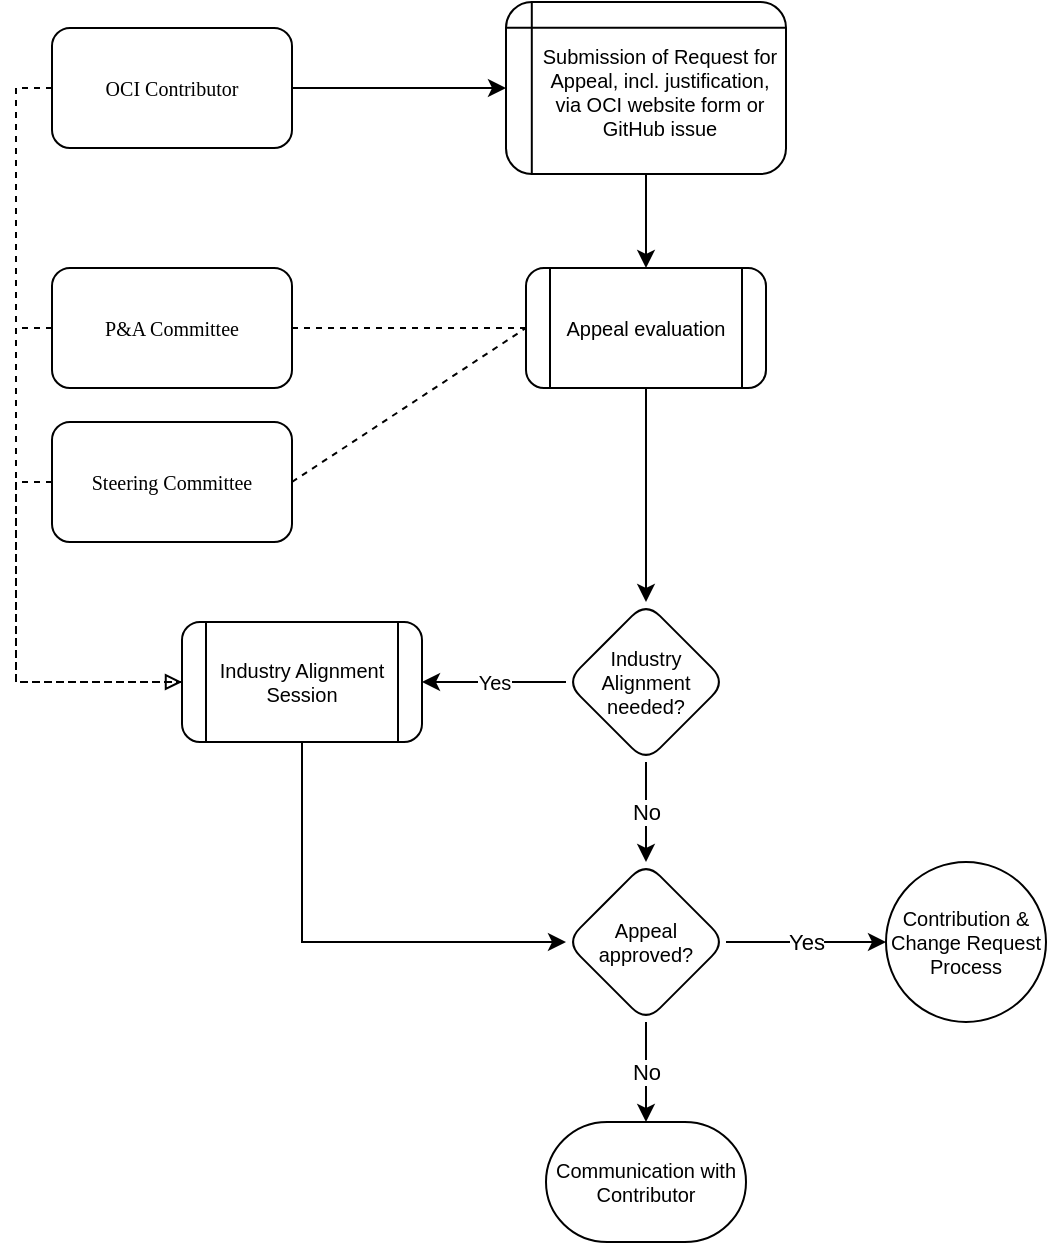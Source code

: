 <mxfile version="20.0.3" type="github">
  <diagram id="3ghRAc74tLaqJtWdqEJi" name="Page-1">
    <mxGraphModel dx="1248" dy="795" grid="1" gridSize="10" guides="1" tooltips="1" connect="1" arrows="1" fold="1" page="1" pageScale="1" pageWidth="2336" pageHeight="1654" math="0" shadow="0">
      <root>
        <mxCell id="0" />
        <mxCell id="1" parent="0" />
        <mxCell id="lM4-D-P1etuxxtSWjzWz-32" style="edgeStyle=orthogonalEdgeStyle;rounded=0;orthogonalLoop=1;jettySize=auto;html=1;exitX=0;exitY=0.5;exitDx=0;exitDy=0;entryX=0;entryY=0.5;entryDx=0;entryDy=0;dashed=1;fontSize=10;startArrow=none;startFill=0;endArrow=none;endFill=0;" edge="1" parent="1" source="lM4-D-P1etuxxtSWjzWz-2" target="lM4-D-P1etuxxtSWjzWz-10">
          <mxGeometry relative="1" as="geometry">
            <Array as="points">
              <mxPoint x="150" y="273" />
              <mxPoint x="150" y="450" />
            </Array>
          </mxGeometry>
        </mxCell>
        <mxCell id="lM4-D-P1etuxxtSWjzWz-2" value="&lt;font style=&quot;font-size: 10px&quot;&gt;P&amp;amp;A Committee&lt;/font&gt;" style="rounded=1;whiteSpace=wrap;html=1;shadow=0;labelBackgroundColor=none;strokeWidth=1;fontFamily=Verdana;fontSize=8;align=center;" vertex="1" parent="1">
          <mxGeometry x="168" y="243" width="120" height="60" as="geometry" />
        </mxCell>
        <mxCell id="lM4-D-P1etuxxtSWjzWz-31" style="edgeStyle=orthogonalEdgeStyle;rounded=0;orthogonalLoop=1;jettySize=auto;html=1;exitX=0;exitY=0.5;exitDx=0;exitDy=0;dashed=1;fontSize=10;startArrow=none;startFill=0;endArrow=none;endFill=0;entryX=0;entryY=0.5;entryDx=0;entryDy=0;" edge="1" parent="1" source="lM4-D-P1etuxxtSWjzWz-3" target="lM4-D-P1etuxxtSWjzWz-10">
          <mxGeometry relative="1" as="geometry">
            <mxPoint x="230" y="450" as="targetPoint" />
            <Array as="points">
              <mxPoint x="150" y="350" />
              <mxPoint x="150" y="450" />
            </Array>
          </mxGeometry>
        </mxCell>
        <mxCell id="lM4-D-P1etuxxtSWjzWz-3" value="&lt;font style=&quot;font-size: 10px&quot;&gt;Steering Committee&lt;/font&gt;" style="rounded=1;whiteSpace=wrap;html=1;shadow=0;labelBackgroundColor=none;strokeWidth=1;fontFamily=Verdana;fontSize=8;align=center;" vertex="1" parent="1">
          <mxGeometry x="168" y="320" width="120" height="60" as="geometry" />
        </mxCell>
        <mxCell id="lM4-D-P1etuxxtSWjzWz-18" style="edgeStyle=orthogonalEdgeStyle;rounded=0;orthogonalLoop=1;jettySize=auto;html=1;exitX=1;exitY=0.5;exitDx=0;exitDy=0;entryX=0;entryY=0.5;entryDx=0;entryDy=0;" edge="1" parent="1" source="lM4-D-P1etuxxtSWjzWz-4" target="lM4-D-P1etuxxtSWjzWz-5">
          <mxGeometry relative="1" as="geometry" />
        </mxCell>
        <mxCell id="lM4-D-P1etuxxtSWjzWz-30" style="edgeStyle=orthogonalEdgeStyle;rounded=0;orthogonalLoop=1;jettySize=auto;html=1;exitX=0;exitY=0.5;exitDx=0;exitDy=0;fontSize=10;startArrow=none;startFill=0;endArrow=block;endFill=0;dashed=1;entryX=0;entryY=0.5;entryDx=0;entryDy=0;" edge="1" parent="1" source="lM4-D-P1etuxxtSWjzWz-4" target="lM4-D-P1etuxxtSWjzWz-10">
          <mxGeometry relative="1" as="geometry">
            <mxPoint x="200" y="450" as="targetPoint" />
            <Array as="points">
              <mxPoint x="150" y="153" />
              <mxPoint x="150" y="450" />
            </Array>
          </mxGeometry>
        </mxCell>
        <mxCell id="lM4-D-P1etuxxtSWjzWz-4" value="&lt;font style=&quot;font-size: 10px&quot;&gt;OCI Contributor&lt;/font&gt;" style="rounded=1;whiteSpace=wrap;html=1;shadow=0;labelBackgroundColor=none;strokeWidth=1;fontFamily=Verdana;fontSize=8;align=center;" vertex="1" parent="1">
          <mxGeometry x="168" y="123" width="120" height="60" as="geometry" />
        </mxCell>
        <mxCell id="lM4-D-P1etuxxtSWjzWz-19" style="edgeStyle=orthogonalEdgeStyle;rounded=0;orthogonalLoop=1;jettySize=auto;html=1;exitX=0.5;exitY=1;exitDx=0;exitDy=0;entryX=0.5;entryY=0;entryDx=0;entryDy=0;" edge="1" parent="1" source="lM4-D-P1etuxxtSWjzWz-5" target="lM4-D-P1etuxxtSWjzWz-6">
          <mxGeometry relative="1" as="geometry" />
        </mxCell>
        <mxCell id="lM4-D-P1etuxxtSWjzWz-5" value="Submission of Request for Appeal, incl. justification, via OCI website form or GitHub issue" style="shape=internalStorage;whiteSpace=wrap;html=1;backgroundOutline=1;rounded=1;shadow=0;fontSize=10;spacingLeft=14;spacingTop=4;dx=10;dy=10;" vertex="1" parent="1">
          <mxGeometry x="395" y="110" width="140" height="86" as="geometry" />
        </mxCell>
        <mxCell id="lM4-D-P1etuxxtSWjzWz-20" style="edgeStyle=orthogonalEdgeStyle;rounded=0;orthogonalLoop=1;jettySize=auto;html=1;exitX=0.5;exitY=1;exitDx=0;exitDy=0;entryX=0.5;entryY=0;entryDx=0;entryDy=0;" edge="1" parent="1" source="lM4-D-P1etuxxtSWjzWz-6" target="lM4-D-P1etuxxtSWjzWz-11">
          <mxGeometry relative="1" as="geometry" />
        </mxCell>
        <mxCell id="lM4-D-P1etuxxtSWjzWz-6" value="Appeal evaluation&lt;span style=&quot;color: rgba(0, 0, 0, 0); font-family: monospace; font-size: 0px; text-align: start;&quot;&gt;%3CmxGraphModel%3E%3Croot%3E%3CmxCell%20id%3D%220%22%2F%3E%3CmxCell%20id%3D%221%22%20parent%3D%220%22%2F%3E%3CmxCell%20id%3D%222%22%20value%3D%22Industry%20Alignment%20needed%3F%22%20style%3D%22rhombus%3BwhiteSpace%3Dwrap%3Bhtml%3D1%3Brounded%3D1%3Bshadow%3D0%3BfontSize%3D10%3B%22%20vertex%3D%221%22%20parent%3D%221%22%3E%3CmxGeometry%20x%3D%22230%22%20y%3D%22620%22%20width%3D%2280%22%20height%3D%2280%22%20as%3D%22geometry%22%2F%3E%3C%2FmxCell%3E%3CmxCell%20id%3D%223%22%20value%3D%22No%22%20style%3D%22edgeLabel%3Bresizable%3D0%3Bhtml%3D1%3Balign%3Dcenter%3BverticalAlign%3Dmiddle%3B%22%20connectable%3D%220%22%20vertex%3D%221%22%20parent%3D%221%22%3E%3CmxGeometry%20x%3D%22365%22%20y%3D%22660%22%20as%3D%22geometry%22%2F%3E%3C%2FmxCell%3E%3CmxCell%20id%3D%224%22%20value%3D%22Yes%22%20style%3D%22edgeLabel%3Bresizable%3D0%3Bhtml%3D1%3Balign%3Dcenter%3BverticalAlign%3Dmiddle%3Brounded%3D1%3Bshadow%3D0%3BfontSize%3D10%3BstrokeWidth%3D1%3B%22%20connectable%3D%220%22%20vertex%3D%221%22%20parent%3D%221%22%3E%3CmxGeometry%20x%3D%22200%22%20y%3D%22660%22%20as%3D%22geometry%22%2F%3E%3C%2FmxCell%3E%3C%2Froot%3E%3C%2FmxGraphModel%3E&lt;/span&gt;" style="shape=process;whiteSpace=wrap;html=1;backgroundOutline=1;rounded=1;shadow=0;fontSize=10;" vertex="1" parent="1">
          <mxGeometry x="405" y="243" width="120" height="60" as="geometry" />
        </mxCell>
        <mxCell id="lM4-D-P1etuxxtSWjzWz-26" style="edgeStyle=orthogonalEdgeStyle;rounded=0;orthogonalLoop=1;jettySize=auto;html=1;exitX=0.5;exitY=1;exitDx=0;exitDy=0;entryX=0;entryY=0.5;entryDx=0;entryDy=0;fontSize=10;" edge="1" parent="1" source="lM4-D-P1etuxxtSWjzWz-10" target="lM4-D-P1etuxxtSWjzWz-12">
          <mxGeometry relative="1" as="geometry">
            <mxPoint x="275.0" y="480" as="sourcePoint" />
          </mxGeometry>
        </mxCell>
        <mxCell id="lM4-D-P1etuxxtSWjzWz-10" value="Industry Alignment Session" style="shape=process;whiteSpace=wrap;html=1;backgroundOutline=1;rounded=1;shadow=0;fontSize=10;" vertex="1" parent="1">
          <mxGeometry x="233" y="420" width="120" height="60" as="geometry" />
        </mxCell>
        <mxCell id="lM4-D-P1etuxxtSWjzWz-11" value="Industry Alignment needed?" style="rhombus;whiteSpace=wrap;html=1;rounded=1;shadow=0;fontSize=10;" vertex="1" parent="1">
          <mxGeometry x="425" y="410" width="80" height="80" as="geometry" />
        </mxCell>
        <mxCell id="lM4-D-P1etuxxtSWjzWz-12" value="Appeal approved?" style="rhombus;whiteSpace=wrap;html=1;rounded=1;shadow=0;fontSize=10;" vertex="1" parent="1">
          <mxGeometry x="425" y="540" width="80" height="80" as="geometry" />
        </mxCell>
        <mxCell id="lM4-D-P1etuxxtSWjzWz-13" value="N" style="endArrow=classic;html=1;rounded=0;exitX=0.5;exitY=1;exitDx=0;exitDy=0;entryX=0.5;entryY=0;entryDx=0;entryDy=0;" edge="1" parent="1" source="lM4-D-P1etuxxtSWjzWz-11" target="lM4-D-P1etuxxtSWjzWz-12">
          <mxGeometry relative="1" as="geometry">
            <mxPoint x="335" y="630" as="sourcePoint" />
            <mxPoint x="435" y="630" as="targetPoint" />
          </mxGeometry>
        </mxCell>
        <mxCell id="lM4-D-P1etuxxtSWjzWz-14" value="No" style="edgeLabel;resizable=0;html=1;align=center;verticalAlign=middle;" connectable="0" vertex="1" parent="lM4-D-P1etuxxtSWjzWz-13">
          <mxGeometry relative="1" as="geometry" />
        </mxCell>
        <mxCell id="lM4-D-P1etuxxtSWjzWz-15" value="Yes" style="endArrow=classic;html=1;rounded=0;fontSize=10;exitX=0;exitY=0.5;exitDx=0;exitDy=0;entryX=1;entryY=0.5;entryDx=0;entryDy=0;" edge="1" parent="1" source="lM4-D-P1etuxxtSWjzWz-11" target="lM4-D-P1etuxxtSWjzWz-10">
          <mxGeometry relative="1" as="geometry">
            <mxPoint x="435" y="703" as="sourcePoint" />
            <mxPoint x="335" y="450" as="targetPoint" />
          </mxGeometry>
        </mxCell>
        <mxCell id="lM4-D-P1etuxxtSWjzWz-16" value="Yes" style="edgeLabel;resizable=0;html=1;align=center;verticalAlign=middle;rounded=1;shadow=0;fontSize=10;strokeWidth=1;" connectable="0" vertex="1" parent="lM4-D-P1etuxxtSWjzWz-15">
          <mxGeometry relative="1" as="geometry" />
        </mxCell>
        <mxCell id="lM4-D-P1etuxxtSWjzWz-17" value="Communication with Contributor" style="strokeWidth=1;html=1;shape=mxgraph.flowchart.terminator;whiteSpace=wrap;rounded=1;shadow=0;fontSize=10;" vertex="1" parent="1">
          <mxGeometry x="415" y="670" width="100" height="60" as="geometry" />
        </mxCell>
        <mxCell id="lM4-D-P1etuxxtSWjzWz-21" value="" style="endArrow=classic;html=1;rounded=0;exitX=0.5;exitY=1;exitDx=0;exitDy=0;entryX=0.5;entryY=0;entryDx=0;entryDy=0;entryPerimeter=0;" edge="1" parent="1" source="lM4-D-P1etuxxtSWjzWz-12" target="lM4-D-P1etuxxtSWjzWz-17">
          <mxGeometry relative="1" as="geometry">
            <mxPoint x="455" y="610" as="sourcePoint" />
            <mxPoint x="465" y="670" as="targetPoint" />
          </mxGeometry>
        </mxCell>
        <mxCell id="lM4-D-P1etuxxtSWjzWz-22" value="No" style="edgeLabel;resizable=0;html=1;align=center;verticalAlign=middle;" connectable="0" vertex="1" parent="lM4-D-P1etuxxtSWjzWz-21">
          <mxGeometry relative="1" as="geometry" />
        </mxCell>
        <mxCell id="lM4-D-P1etuxxtSWjzWz-23" value="Contribution &amp;amp; Change Request Process" style="ellipse;whiteSpace=wrap;html=1;aspect=fixed;fontSize=10;" vertex="1" parent="1">
          <mxGeometry x="585" y="540" width="80" height="80" as="geometry" />
        </mxCell>
        <mxCell id="lM4-D-P1etuxxtSWjzWz-24" value="" style="endArrow=classic;html=1;rounded=0;exitX=1;exitY=0.5;exitDx=0;exitDy=0;entryX=0;entryY=0.5;entryDx=0;entryDy=0;" edge="1" parent="1" source="lM4-D-P1etuxxtSWjzWz-12" target="lM4-D-P1etuxxtSWjzWz-23">
          <mxGeometry relative="1" as="geometry">
            <mxPoint x="435" y="470" as="sourcePoint" />
            <mxPoint x="535" y="470" as="targetPoint" />
          </mxGeometry>
        </mxCell>
        <mxCell id="lM4-D-P1etuxxtSWjzWz-25" value="Yes" style="edgeLabel;resizable=0;html=1;align=center;verticalAlign=middle;" connectable="0" vertex="1" parent="lM4-D-P1etuxxtSWjzWz-24">
          <mxGeometry relative="1" as="geometry" />
        </mxCell>
        <mxCell id="lM4-D-P1etuxxtSWjzWz-27" value="" style="endArrow=none;dashed=1;html=1;rounded=0;fontSize=10;entryX=0;entryY=0.5;entryDx=0;entryDy=0;exitX=1;exitY=0.5;exitDx=0;exitDy=0;" edge="1" parent="1" source="lM4-D-P1etuxxtSWjzWz-3" target="lM4-D-P1etuxxtSWjzWz-6">
          <mxGeometry width="50" height="50" relative="1" as="geometry">
            <mxPoint x="240" y="430" as="sourcePoint" />
            <mxPoint x="290" y="380" as="targetPoint" />
          </mxGeometry>
        </mxCell>
        <mxCell id="lM4-D-P1etuxxtSWjzWz-28" value="" style="endArrow=none;dashed=1;html=1;rounded=0;fontSize=10;entryX=0;entryY=0.5;entryDx=0;entryDy=0;exitX=1;exitY=0.5;exitDx=0;exitDy=0;" edge="1" parent="1" source="lM4-D-P1etuxxtSWjzWz-2" target="lM4-D-P1etuxxtSWjzWz-6">
          <mxGeometry width="50" height="50" relative="1" as="geometry">
            <mxPoint x="340" y="360" as="sourcePoint" />
            <mxPoint x="410" y="283" as="targetPoint" />
          </mxGeometry>
        </mxCell>
      </root>
    </mxGraphModel>
  </diagram>
</mxfile>
